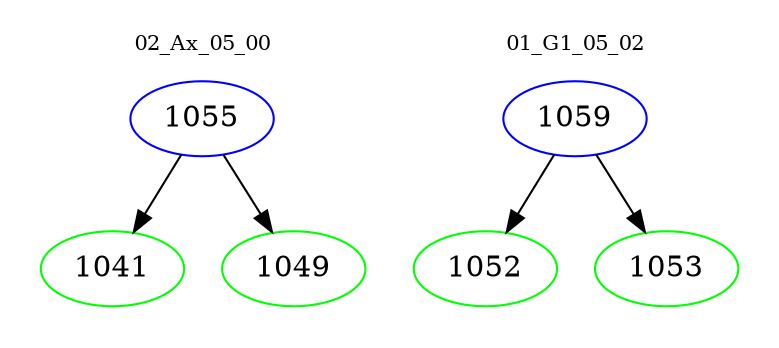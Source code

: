 digraph{
subgraph cluster_0 {
color = white
label = "02_Ax_05_00";
fontsize=10;
T0_1055 [label="1055", color="blue"]
T0_1055 -> T0_1041 [color="black"]
T0_1041 [label="1041", color="green"]
T0_1055 -> T0_1049 [color="black"]
T0_1049 [label="1049", color="green"]
}
subgraph cluster_1 {
color = white
label = "01_G1_05_02";
fontsize=10;
T1_1059 [label="1059", color="blue"]
T1_1059 -> T1_1052 [color="black"]
T1_1052 [label="1052", color="green"]
T1_1059 -> T1_1053 [color="black"]
T1_1053 [label="1053", color="green"]
}
}
